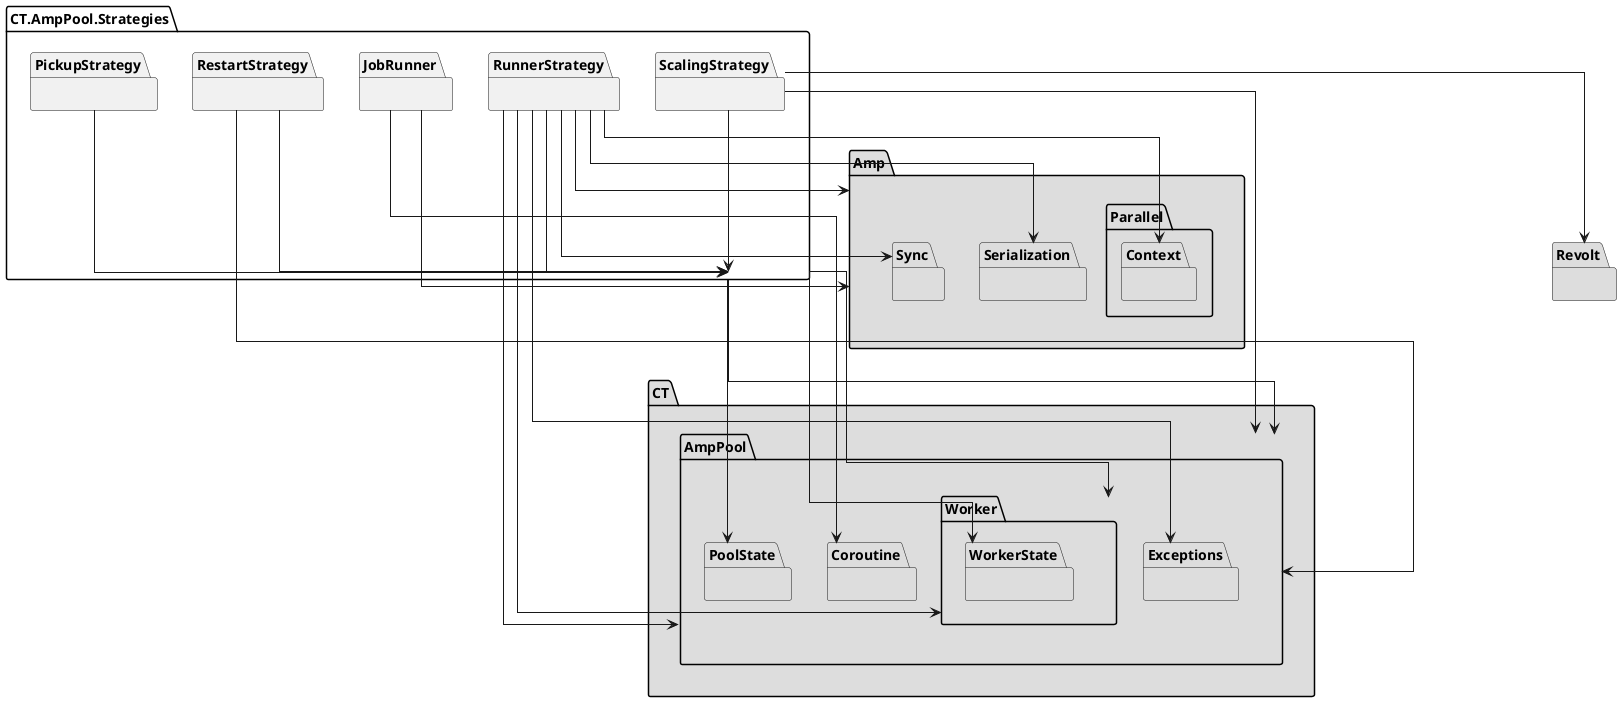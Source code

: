 @startuml package-related-diagram
skinparam linetype ortho
  package CT.AmpPool.Strategies as Strategies {
    package JobRunner {
    }
    package PickupStrategy {
    }
    package RestartStrategy {
    }
    package RunnerStrategy {
    }
    package ScalingStrategy {
    }
  }
  package CT #DDDDDD {
    package AmpPool #DDDDDD {
      package PoolState #DDDDDD {
      }
      package Worker #DDDDDD {
        package WorkerState #DDDDDD {
        }
      }
      package Coroutine #DDDDDD {
      }
      package Exceptions #DDDDDD {
      }
    }
  }
  package Amp #DDDDDD {
    package Parallel #DDDDDD {
      package Context #DDDDDD {
      }
    }
    package Serialization #DDDDDD {
    }
    package Sync #DDDDDD {
    }
  }
  package Revolt #DDDDDD {
  }
  Strategies --> PoolState
  Strategies --> Worker
  Strategies --> WorkerState
  Strategies --> AmpPool
  JobRunner --> Amp
  JobRunner --> Coroutine
  PickupStrategy --> Strategies
  RestartStrategy --> Strategies
  RestartStrategy --> AmpPool
  RunnerStrategy --> Amp
  RunnerStrategy --> Context
  RunnerStrategy --> Serialization
  RunnerStrategy --> Sync
  RunnerStrategy --> Exceptions
  RunnerStrategy --> Strategies
  RunnerStrategy --> Worker
  RunnerStrategy --> AmpPool
  ScalingStrategy --> Strategies
  ScalingStrategy --> AmpPool
  ScalingStrategy --> Revolt
@enduml
